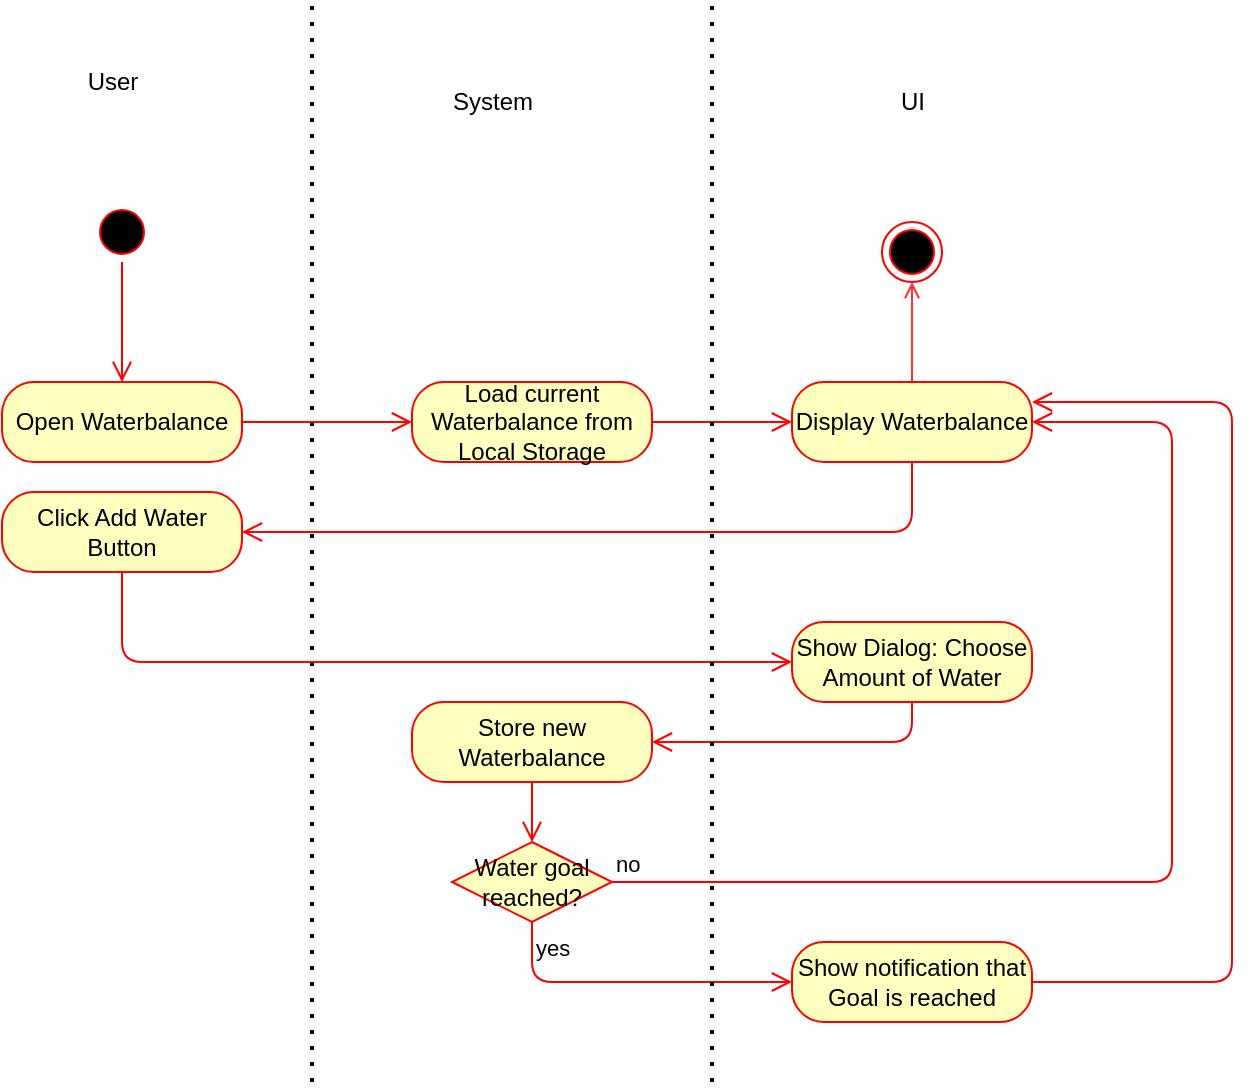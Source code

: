 <mxfile version="13.8.2" type="github">
  <diagram id="o1bUBxP76E1PaFW4HusO" name="Page-1">
    <mxGraphModel dx="656" dy="783" grid="1" gridSize="10" guides="1" tooltips="1" connect="1" arrows="1" fold="1" page="1" pageScale="1" pageWidth="827" pageHeight="1169" math="0" shadow="0">
      <root>
        <mxCell id="0" />
        <mxCell id="1" parent="0" />
        <mxCell id="x8haxsaXMcJianoUkE44-1" value="" style="endArrow=none;dashed=1;html=1;dashPattern=1 3;strokeWidth=2;" parent="1" edge="1">
          <mxGeometry width="50" height="50" relative="1" as="geometry">
            <mxPoint x="1110" y="670" as="sourcePoint" />
            <mxPoint x="1110" y="130" as="targetPoint" />
          </mxGeometry>
        </mxCell>
        <mxCell id="x8haxsaXMcJianoUkE44-2" value="User" style="text;html=1;align=center;verticalAlign=middle;resizable=0;points=[];autosize=1;" parent="1" vertex="1">
          <mxGeometry x="990" y="160" width="40" height="20" as="geometry" />
        </mxCell>
        <mxCell id="x8haxsaXMcJianoUkE44-5" value="System" style="text;html=1;align=center;verticalAlign=middle;resizable=0;points=[];autosize=1;" parent="1" vertex="1">
          <mxGeometry x="1170" y="170" width="60" height="20" as="geometry" />
        </mxCell>
        <mxCell id="x8haxsaXMcJianoUkE44-7" value="UI" style="text;html=1;align=center;verticalAlign=middle;resizable=0;points=[];autosize=1;" parent="1" vertex="1">
          <mxGeometry x="1395" y="170" width="30" height="20" as="geometry" />
        </mxCell>
        <mxCell id="oQhNtDBtSGB7UFLll_9i-5" value="" style="ellipse;html=1;shape=startState;fillColor=#000000;strokeColor=#ff0000;" vertex="1" parent="1">
          <mxGeometry x="1000" y="230" width="30" height="30" as="geometry" />
        </mxCell>
        <mxCell id="oQhNtDBtSGB7UFLll_9i-6" value="" style="edgeStyle=orthogonalEdgeStyle;html=1;verticalAlign=bottom;endArrow=open;endSize=8;strokeColor=#ff0000;" edge="1" source="oQhNtDBtSGB7UFLll_9i-5" parent="1">
          <mxGeometry relative="1" as="geometry">
            <mxPoint x="1015" y="320" as="targetPoint" />
          </mxGeometry>
        </mxCell>
        <mxCell id="oQhNtDBtSGB7UFLll_9i-7" value="Open Waterbalance" style="rounded=1;whiteSpace=wrap;html=1;arcSize=40;fontColor=#000000;fillColor=#ffffc0;strokeColor=#ff0000;" vertex="1" parent="1">
          <mxGeometry x="955" y="320" width="120" height="40" as="geometry" />
        </mxCell>
        <mxCell id="oQhNtDBtSGB7UFLll_9i-8" value="" style="edgeStyle=orthogonalEdgeStyle;html=1;verticalAlign=bottom;endArrow=open;endSize=8;strokeColor=#ff0000;" edge="1" source="oQhNtDBtSGB7UFLll_9i-7" parent="1">
          <mxGeometry relative="1" as="geometry">
            <mxPoint x="1160" y="340" as="targetPoint" />
          </mxGeometry>
        </mxCell>
        <mxCell id="oQhNtDBtSGB7UFLll_9i-9" value="Load current Waterbalance from Local Storage" style="rounded=1;whiteSpace=wrap;html=1;arcSize=40;fontColor=#000000;fillColor=#ffffc0;strokeColor=#ff0000;" vertex="1" parent="1">
          <mxGeometry x="1160" y="320" width="120" height="40" as="geometry" />
        </mxCell>
        <mxCell id="oQhNtDBtSGB7UFLll_9i-10" value="" style="edgeStyle=orthogonalEdgeStyle;html=1;verticalAlign=bottom;endArrow=open;endSize=8;strokeColor=#ff0000;entryX=0;entryY=0.5;entryDx=0;entryDy=0;" edge="1" source="oQhNtDBtSGB7UFLll_9i-9" parent="1" target="oQhNtDBtSGB7UFLll_9i-11">
          <mxGeometry relative="1" as="geometry">
            <mxPoint x="1340" y="340" as="targetPoint" />
          </mxGeometry>
        </mxCell>
        <mxCell id="oQhNtDBtSGB7UFLll_9i-25" style="edgeStyle=orthogonalEdgeStyle;rounded=1;orthogonalLoop=1;jettySize=auto;html=1;exitX=0.5;exitY=0;exitDx=0;exitDy=0;entryX=0.5;entryY=1;entryDx=0;entryDy=0;endArrow=open;endFill=0;strokeColor=#FF3333;" edge="1" parent="1" source="oQhNtDBtSGB7UFLll_9i-11" target="oQhNtDBtSGB7UFLll_9i-24">
          <mxGeometry relative="1" as="geometry" />
        </mxCell>
        <mxCell id="oQhNtDBtSGB7UFLll_9i-11" value="Display Waterbalance" style="rounded=1;whiteSpace=wrap;html=1;arcSize=40;fontColor=#000000;fillColor=#ffffc0;strokeColor=#ff0000;" vertex="1" parent="1">
          <mxGeometry x="1350" y="320" width="120" height="40" as="geometry" />
        </mxCell>
        <mxCell id="oQhNtDBtSGB7UFLll_9i-12" value="" style="edgeStyle=orthogonalEdgeStyle;html=1;verticalAlign=bottom;endArrow=open;endSize=8;strokeColor=#ff0000;entryX=1;entryY=0.5;entryDx=0;entryDy=0;" edge="1" source="oQhNtDBtSGB7UFLll_9i-11" parent="1" target="oQhNtDBtSGB7UFLll_9i-13">
          <mxGeometry relative="1" as="geometry">
            <mxPoint x="1410" y="400" as="targetPoint" />
            <Array as="points">
              <mxPoint x="1410" y="395" />
            </Array>
          </mxGeometry>
        </mxCell>
        <mxCell id="oQhNtDBtSGB7UFLll_9i-13" value="Click Add Water Button" style="rounded=1;whiteSpace=wrap;html=1;arcSize=40;fontColor=#000000;fillColor=#ffffc0;strokeColor=#ff0000;" vertex="1" parent="1">
          <mxGeometry x="955" y="375" width="120" height="40" as="geometry" />
        </mxCell>
        <mxCell id="oQhNtDBtSGB7UFLll_9i-14" value="" style="edgeStyle=orthogonalEdgeStyle;html=1;verticalAlign=bottom;endArrow=open;endSize=8;strokeColor=#ff0000;entryX=0;entryY=0.5;entryDx=0;entryDy=0;" edge="1" source="oQhNtDBtSGB7UFLll_9i-13" parent="1" target="oQhNtDBtSGB7UFLll_9i-15">
          <mxGeometry relative="1" as="geometry">
            <mxPoint x="1360" y="460" as="targetPoint" />
            <Array as="points">
              <mxPoint x="1015" y="460" />
            </Array>
          </mxGeometry>
        </mxCell>
        <mxCell id="oQhNtDBtSGB7UFLll_9i-15" value="Show Dialog: Choose Amount of Water" style="rounded=1;whiteSpace=wrap;html=1;arcSize=40;fontColor=#000000;fillColor=#ffffc0;strokeColor=#ff0000;" vertex="1" parent="1">
          <mxGeometry x="1350" y="440" width="120" height="40" as="geometry" />
        </mxCell>
        <mxCell id="oQhNtDBtSGB7UFLll_9i-16" value="" style="edgeStyle=orthogonalEdgeStyle;html=1;verticalAlign=bottom;endArrow=open;endSize=8;strokeColor=#ff0000;entryX=1;entryY=0.5;entryDx=0;entryDy=0;" edge="1" source="oQhNtDBtSGB7UFLll_9i-15" parent="1" target="oQhNtDBtSGB7UFLll_9i-17">
          <mxGeometry relative="1" as="geometry">
            <mxPoint x="1410" y="540" as="targetPoint" />
            <Array as="points">
              <mxPoint x="1410" y="500" />
            </Array>
          </mxGeometry>
        </mxCell>
        <mxCell id="oQhNtDBtSGB7UFLll_9i-17" value="Store new Waterbalance" style="rounded=1;whiteSpace=wrap;html=1;arcSize=40;fontColor=#000000;fillColor=#ffffc0;strokeColor=#ff0000;" vertex="1" parent="1">
          <mxGeometry x="1160" y="480" width="120" height="40" as="geometry" />
        </mxCell>
        <mxCell id="oQhNtDBtSGB7UFLll_9i-18" value="" style="edgeStyle=orthogonalEdgeStyle;html=1;verticalAlign=bottom;endArrow=open;endSize=8;strokeColor=#ff0000;entryX=0.5;entryY=0;entryDx=0;entryDy=0;" edge="1" source="oQhNtDBtSGB7UFLll_9i-17" parent="1" target="oQhNtDBtSGB7UFLll_9i-19">
          <mxGeometry relative="1" as="geometry">
            <mxPoint x="1220" y="580" as="targetPoint" />
          </mxGeometry>
        </mxCell>
        <mxCell id="oQhNtDBtSGB7UFLll_9i-19" value="Water goal reached?" style="rhombus;whiteSpace=wrap;html=1;fillColor=#ffffc0;strokeColor=#ff0000;" vertex="1" parent="1">
          <mxGeometry x="1180" y="550" width="80" height="40" as="geometry" />
        </mxCell>
        <mxCell id="oQhNtDBtSGB7UFLll_9i-20" value="no" style="edgeStyle=orthogonalEdgeStyle;html=1;align=left;verticalAlign=bottom;endArrow=open;endSize=8;strokeColor=#ff0000;entryX=1;entryY=0.5;entryDx=0;entryDy=0;" edge="1" source="oQhNtDBtSGB7UFLll_9i-19" parent="1" target="oQhNtDBtSGB7UFLll_9i-11">
          <mxGeometry x="-1" relative="1" as="geometry">
            <mxPoint x="1310" y="570" as="targetPoint" />
            <Array as="points">
              <mxPoint x="1540" y="570" />
              <mxPoint x="1540" y="340" />
            </Array>
          </mxGeometry>
        </mxCell>
        <mxCell id="oQhNtDBtSGB7UFLll_9i-21" value="yes" style="edgeStyle=orthogonalEdgeStyle;html=1;align=left;verticalAlign=top;endArrow=open;endSize=8;strokeColor=#ff0000;entryX=0;entryY=0.5;entryDx=0;entryDy=0;" edge="1" source="oQhNtDBtSGB7UFLll_9i-19" parent="1" target="oQhNtDBtSGB7UFLll_9i-22">
          <mxGeometry x="-1" relative="1" as="geometry">
            <mxPoint x="1330" y="620" as="targetPoint" />
            <Array as="points">
              <mxPoint x="1220" y="620" />
            </Array>
          </mxGeometry>
        </mxCell>
        <mxCell id="oQhNtDBtSGB7UFLll_9i-22" value="Show notification that Goal is reached" style="rounded=1;whiteSpace=wrap;html=1;arcSize=40;fontColor=#000000;fillColor=#ffffc0;strokeColor=#ff0000;" vertex="1" parent="1">
          <mxGeometry x="1350" y="600" width="120" height="40" as="geometry" />
        </mxCell>
        <mxCell id="oQhNtDBtSGB7UFLll_9i-23" value="" style="edgeStyle=orthogonalEdgeStyle;html=1;verticalAlign=bottom;endArrow=open;endSize=8;strokeColor=#ff0000;entryX=1;entryY=0.25;entryDx=0;entryDy=0;" edge="1" source="oQhNtDBtSGB7UFLll_9i-22" parent="1" target="oQhNtDBtSGB7UFLll_9i-11">
          <mxGeometry relative="1" as="geometry">
            <mxPoint x="1410" y="700" as="targetPoint" />
            <Array as="points">
              <mxPoint x="1570" y="620" />
              <mxPoint x="1570" y="330" />
            </Array>
          </mxGeometry>
        </mxCell>
        <mxCell id="oQhNtDBtSGB7UFLll_9i-24" value="" style="ellipse;html=1;shape=endState;fillColor=#000000;strokeColor=#ff0000;" vertex="1" parent="1">
          <mxGeometry x="1395" y="240" width="30" height="30" as="geometry" />
        </mxCell>
        <mxCell id="oQhNtDBtSGB7UFLll_9i-26" value="" style="endArrow=none;dashed=1;html=1;dashPattern=1 3;strokeWidth=2;" edge="1" parent="1">
          <mxGeometry width="50" height="50" relative="1" as="geometry">
            <mxPoint x="1310" y="670" as="sourcePoint" />
            <mxPoint x="1310" y="130" as="targetPoint" />
          </mxGeometry>
        </mxCell>
      </root>
    </mxGraphModel>
  </diagram>
</mxfile>
